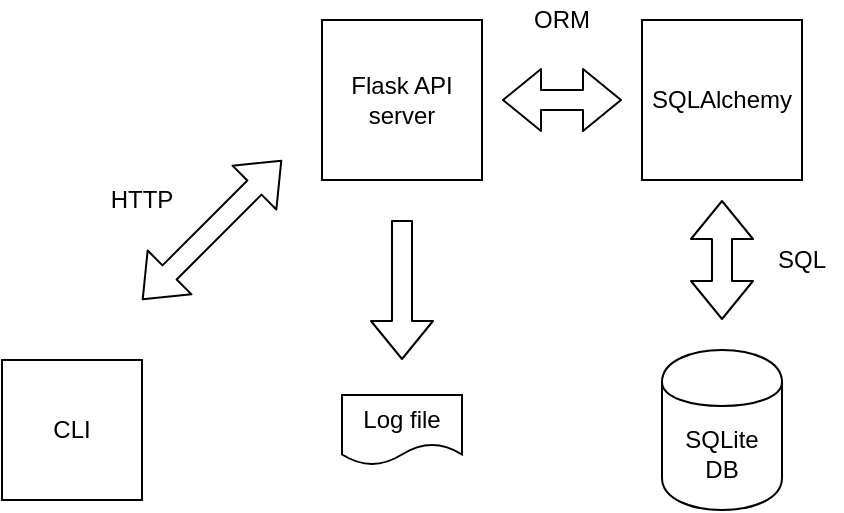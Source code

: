 <mxfile version="12.8.1" type="device"><diagram id="6I0OCvxSQrVGMHxT2VVA" name="Page-1"><mxGraphModel dx="1038" dy="540" grid="1" gridSize="10" guides="1" tooltips="1" connect="1" arrows="1" fold="1" page="1" pageScale="1" pageWidth="850" pageHeight="1100" math="0" shadow="0"><root><mxCell id="0"/><mxCell id="1" parent="0"/><mxCell id="I7Qf_gVoIi1iHrf3hsfS-1" value="Flask API server" style="whiteSpace=wrap;html=1;aspect=fixed;" parent="1" vertex="1"><mxGeometry x="320" y="80" width="80" height="80" as="geometry"/></mxCell><mxCell id="I7Qf_gVoIi1iHrf3hsfS-2" value="CLI" style="whiteSpace=wrap;html=1;aspect=fixed;" parent="1" vertex="1"><mxGeometry x="160" y="250" width="70" height="70" as="geometry"/></mxCell><mxCell id="I7Qf_gVoIi1iHrf3hsfS-3" value="SQLAlchemy" style="whiteSpace=wrap;html=1;aspect=fixed;" parent="1" vertex="1"><mxGeometry x="480" y="80" width="80" height="80" as="geometry"/></mxCell><mxCell id="I7Qf_gVoIi1iHrf3hsfS-4" value="SQLite&lt;br&gt;DB" style="shape=cylinder;whiteSpace=wrap;html=1;boundedLbl=1;backgroundOutline=1;" parent="1" vertex="1"><mxGeometry x="490" y="245" width="60" height="80" as="geometry"/></mxCell><mxCell id="I7Qf_gVoIi1iHrf3hsfS-5" value="" style="shape=flexArrow;endArrow=classic;startArrow=classic;html=1;" parent="1" edge="1"><mxGeometry width="50" height="50" relative="1" as="geometry"><mxPoint x="230" y="220" as="sourcePoint"/><mxPoint x="300" y="150" as="targetPoint"/></mxGeometry></mxCell><mxCell id="I7Qf_gVoIi1iHrf3hsfS-6" value="" style="shape=flexArrow;endArrow=classic;startArrow=classic;html=1;" parent="1" edge="1"><mxGeometry width="50" height="50" relative="1" as="geometry"><mxPoint x="410" y="120" as="sourcePoint"/><mxPoint x="470" y="120" as="targetPoint"/></mxGeometry></mxCell><mxCell id="I7Qf_gVoIi1iHrf3hsfS-7" value="" style="shape=flexArrow;endArrow=classic;startArrow=classic;html=1;" parent="1" edge="1"><mxGeometry width="50" height="50" relative="1" as="geometry"><mxPoint x="520" y="230" as="sourcePoint"/><mxPoint x="520" y="170" as="targetPoint"/></mxGeometry></mxCell><mxCell id="I7Qf_gVoIi1iHrf3hsfS-11" value="HTTP" style="text;html=1;strokeColor=none;fillColor=none;align=center;verticalAlign=middle;whiteSpace=wrap;rounded=0;" parent="1" vertex="1"><mxGeometry x="210" y="160" width="40" height="20" as="geometry"/></mxCell><mxCell id="I7Qf_gVoIi1iHrf3hsfS-12" value="ORM" style="text;html=1;strokeColor=none;fillColor=none;align=center;verticalAlign=middle;whiteSpace=wrap;rounded=0;" parent="1" vertex="1"><mxGeometry x="420" y="70" width="40" height="20" as="geometry"/></mxCell><mxCell id="I7Qf_gVoIi1iHrf3hsfS-13" value="SQL" style="text;html=1;strokeColor=none;fillColor=none;align=center;verticalAlign=middle;whiteSpace=wrap;rounded=0;" parent="1" vertex="1"><mxGeometry x="540" y="190" width="40" height="20" as="geometry"/></mxCell><mxCell id="sYZNQlEdljYvMZsl5rkJ-1" value="Log file" style="shape=document;whiteSpace=wrap;html=1;boundedLbl=1;" vertex="1" parent="1"><mxGeometry x="330" y="267.5" width="60" height="35" as="geometry"/></mxCell><mxCell id="sYZNQlEdljYvMZsl5rkJ-2" value="" style="shape=flexArrow;endArrow=classic;html=1;" edge="1" parent="1"><mxGeometry width="50" height="50" relative="1" as="geometry"><mxPoint x="360" y="180" as="sourcePoint"/><mxPoint x="360" y="250" as="targetPoint"/></mxGeometry></mxCell></root></mxGraphModel></diagram></mxfile>